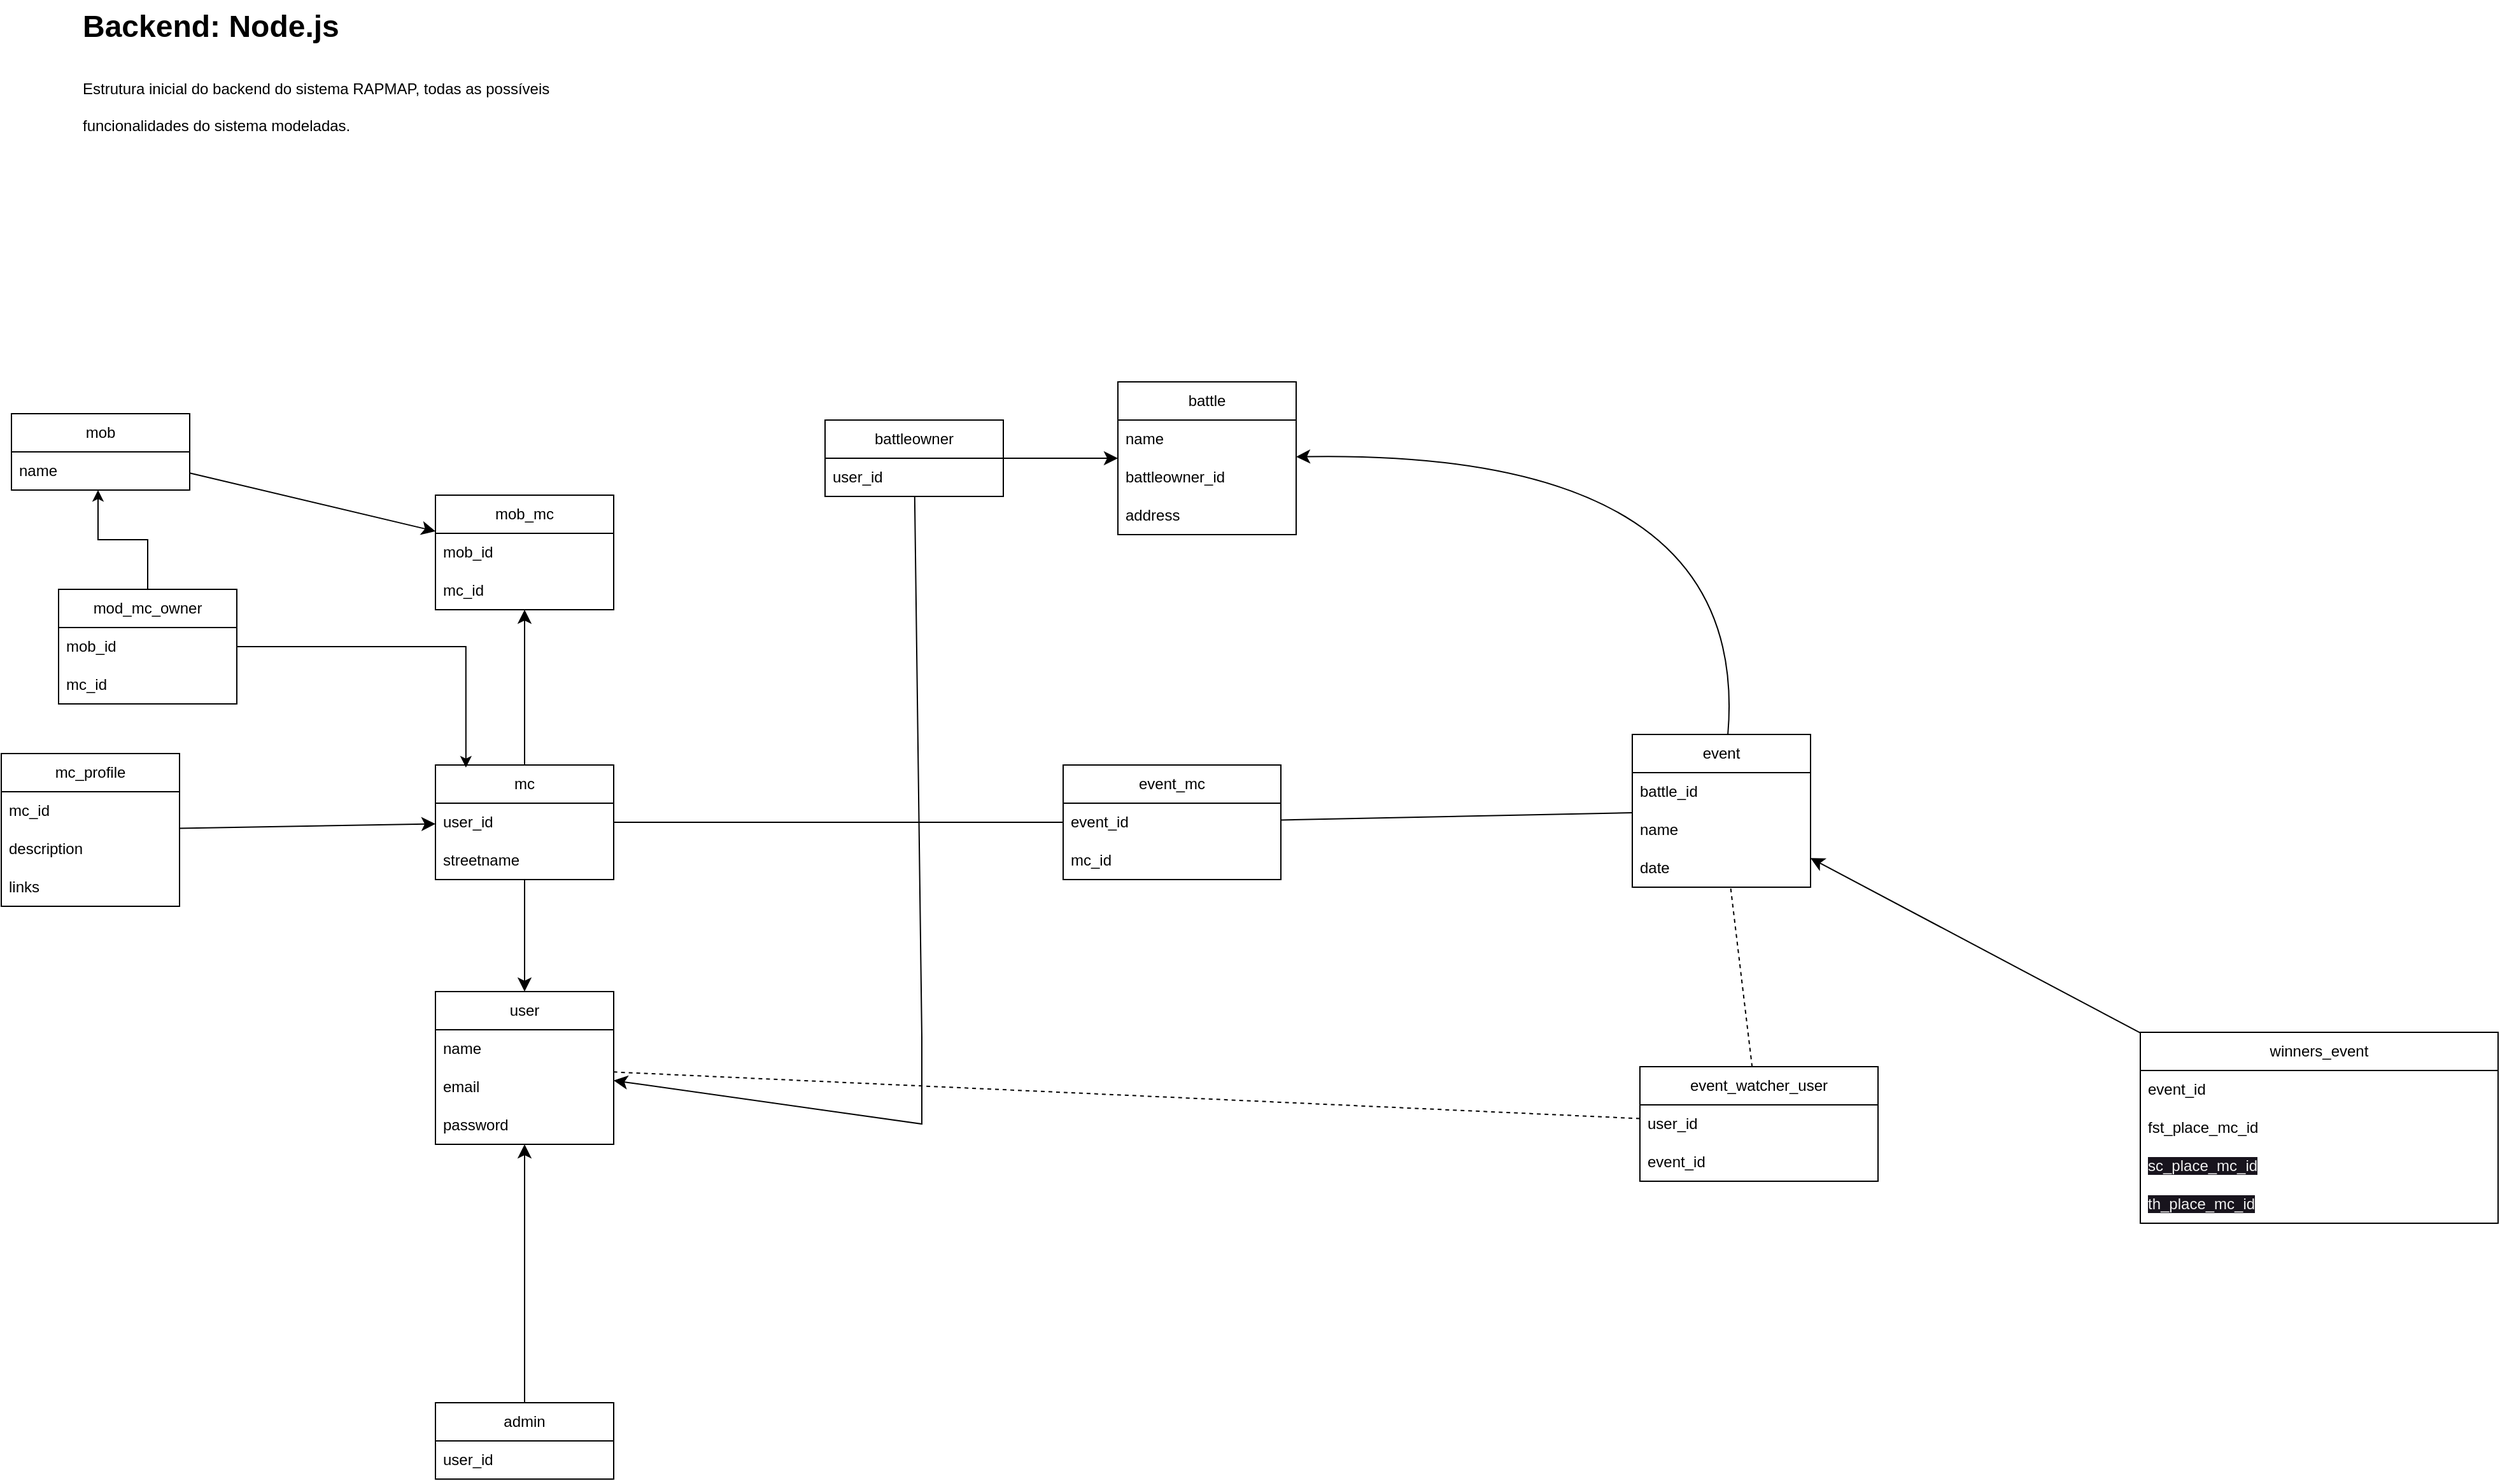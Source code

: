<mxfile version="25.0.1">
  <diagram name="Página-1" id="5LI9Xt5YTezpUDo39Ra8">
    <mxGraphModel dx="2490" dy="1856" grid="0" gridSize="10" guides="1" tooltips="1" connect="1" arrows="1" fold="1" page="0" pageScale="1" pageWidth="827" pageHeight="1169" math="0" shadow="0">
      <root>
        <mxCell id="0" />
        <mxCell id="1" parent="0" />
        <mxCell id="dBZwFaHhxmJY7qI1aXTD-31" style="edgeStyle=none;curved=1;rounded=0;orthogonalLoop=1;jettySize=auto;html=1;fontSize=12;startSize=8;endSize=8;startArrow=classic;startFill=1;endArrow=none;endFill=0;" parent="1" source="dBZwFaHhxmJY7qI1aXTD-1" target="dBZwFaHhxmJY7qI1aXTD-24" edge="1">
          <mxGeometry relative="1" as="geometry" />
        </mxCell>
        <mxCell id="dBZwFaHhxmJY7qI1aXTD-32" style="edgeStyle=none;curved=1;rounded=0;orthogonalLoop=1;jettySize=auto;html=1;fontSize=12;startSize=8;endSize=8;startArrow=classic;startFill=1;endArrow=none;endFill=0;" parent="1" source="dBZwFaHhxmJY7qI1aXTD-1" target="dBZwFaHhxmJY7qI1aXTD-13" edge="1">
          <mxGeometry relative="1" as="geometry" />
        </mxCell>
        <mxCell id="dBZwFaHhxmJY7qI1aXTD-33" style="edgeStyle=none;curved=0;rounded=0;orthogonalLoop=1;jettySize=auto;html=1;fontSize=12;startSize=8;endSize=8;startArrow=classic;startFill=1;endArrow=none;endFill=0;" parent="1" source="dBZwFaHhxmJY7qI1aXTD-1" target="dBZwFaHhxmJY7qI1aXTD-17" edge="1">
          <mxGeometry relative="1" as="geometry">
            <Array as="points">
              <mxPoint x="-78" y="58" />
              <mxPoint x="-78" y="-10" />
            </Array>
          </mxGeometry>
        </mxCell>
        <mxCell id="dBZwFaHhxmJY7qI1aXTD-1" value="user" style="swimlane;fontStyle=0;childLayout=stackLayout;horizontal=1;startSize=30;horizontalStack=0;resizeParent=1;resizeParentMax=0;resizeLast=0;collapsible=1;marginBottom=0;whiteSpace=wrap;html=1;" parent="1" vertex="1">
          <mxGeometry x="-460" y="-46" width="140" height="120" as="geometry" />
        </mxCell>
        <mxCell id="dBZwFaHhxmJY7qI1aXTD-2" value="name" style="text;strokeColor=none;fillColor=none;align=left;verticalAlign=middle;spacingLeft=4;spacingRight=4;overflow=hidden;points=[[0,0.5],[1,0.5]];portConstraint=eastwest;rotatable=0;whiteSpace=wrap;html=1;" parent="dBZwFaHhxmJY7qI1aXTD-1" vertex="1">
          <mxGeometry y="30" width="140" height="30" as="geometry" />
        </mxCell>
        <mxCell id="dBZwFaHhxmJY7qI1aXTD-3" value="email" style="text;strokeColor=none;fillColor=none;align=left;verticalAlign=middle;spacingLeft=4;spacingRight=4;overflow=hidden;points=[[0,0.5],[1,0.5]];portConstraint=eastwest;rotatable=0;whiteSpace=wrap;html=1;" parent="dBZwFaHhxmJY7qI1aXTD-1" vertex="1">
          <mxGeometry y="60" width="140" height="30" as="geometry" />
        </mxCell>
        <mxCell id="dBZwFaHhxmJY7qI1aXTD-4" value="password" style="text;strokeColor=none;fillColor=none;align=left;verticalAlign=middle;spacingLeft=4;spacingRight=4;overflow=hidden;points=[[0,0.5],[1,0.5]];portConstraint=eastwest;rotatable=0;whiteSpace=wrap;html=1;" parent="dBZwFaHhxmJY7qI1aXTD-1" vertex="1">
          <mxGeometry y="90" width="140" height="30" as="geometry" />
        </mxCell>
        <mxCell id="dBZwFaHhxmJY7qI1aXTD-5" value="battle" style="swimlane;fontStyle=0;childLayout=stackLayout;horizontal=1;startSize=30;horizontalStack=0;resizeParent=1;resizeParentMax=0;resizeLast=0;collapsible=1;marginBottom=0;whiteSpace=wrap;html=1;" parent="1" vertex="1">
          <mxGeometry x="76" y="-525" width="140" height="120" as="geometry" />
        </mxCell>
        <mxCell id="dBZwFaHhxmJY7qI1aXTD-6" value="name" style="text;strokeColor=none;fillColor=none;align=left;verticalAlign=middle;spacingLeft=4;spacingRight=4;overflow=hidden;points=[[0,0.5],[1,0.5]];portConstraint=eastwest;rotatable=0;whiteSpace=wrap;html=1;" parent="dBZwFaHhxmJY7qI1aXTD-5" vertex="1">
          <mxGeometry y="30" width="140" height="30" as="geometry" />
        </mxCell>
        <mxCell id="2" value="battleowner_id" style="text;strokeColor=none;fillColor=none;align=left;verticalAlign=middle;spacingLeft=4;spacingRight=4;overflow=hidden;points=[[0,0.5],[1,0.5]];portConstraint=eastwest;rotatable=0;whiteSpace=wrap;html=1;" parent="dBZwFaHhxmJY7qI1aXTD-5" vertex="1">
          <mxGeometry y="60" width="140" height="30" as="geometry" />
        </mxCell>
        <mxCell id="3" value="address" style="text;strokeColor=none;fillColor=none;align=left;verticalAlign=middle;spacingLeft=4;spacingRight=4;overflow=hidden;points=[[0,0.5],[1,0.5]];portConstraint=eastwest;rotatable=0;whiteSpace=wrap;html=1;" parent="dBZwFaHhxmJY7qI1aXTD-5" vertex="1">
          <mxGeometry y="90" width="140" height="30" as="geometry" />
        </mxCell>
        <mxCell id="dBZwFaHhxmJY7qI1aXTD-71" style="edgeStyle=none;curved=1;rounded=0;orthogonalLoop=1;jettySize=auto;html=1;fontSize=12;startSize=8;endSize=8;" parent="1" source="dBZwFaHhxmJY7qI1aXTD-13" target="dBZwFaHhxmJY7qI1aXTD-67" edge="1">
          <mxGeometry relative="1" as="geometry" />
        </mxCell>
        <mxCell id="dBZwFaHhxmJY7qI1aXTD-13" value="mc" style="swimlane;fontStyle=0;childLayout=stackLayout;horizontal=1;startSize=30;horizontalStack=0;resizeParent=1;resizeParentMax=0;resizeLast=0;collapsible=1;marginBottom=0;whiteSpace=wrap;html=1;" parent="1" vertex="1">
          <mxGeometry x="-460" y="-224" width="140" height="90" as="geometry" />
        </mxCell>
        <mxCell id="dBZwFaHhxmJY7qI1aXTD-14" value="user_id" style="text;strokeColor=none;fillColor=none;align=left;verticalAlign=middle;spacingLeft=4;spacingRight=4;overflow=hidden;points=[[0,0.5],[1,0.5]];portConstraint=eastwest;rotatable=0;whiteSpace=wrap;html=1;" parent="dBZwFaHhxmJY7qI1aXTD-13" vertex="1">
          <mxGeometry y="30" width="140" height="30" as="geometry" />
        </mxCell>
        <mxCell id="dBZwFaHhxmJY7qI1aXTD-41" value="streetname" style="text;strokeColor=none;fillColor=none;align=left;verticalAlign=middle;spacingLeft=4;spacingRight=4;overflow=hidden;points=[[0,0.5],[1,0.5]];portConstraint=eastwest;rotatable=0;whiteSpace=wrap;html=1;" parent="dBZwFaHhxmJY7qI1aXTD-13" vertex="1">
          <mxGeometry y="60" width="140" height="30" as="geometry" />
        </mxCell>
        <mxCell id="YnN2ZHL4LHem92UOEk20-33" style="edgeStyle=none;curved=1;rounded=0;orthogonalLoop=1;jettySize=auto;html=1;fontSize=12;startSize=8;endSize=8;" parent="1" source="dBZwFaHhxmJY7qI1aXTD-17" target="dBZwFaHhxmJY7qI1aXTD-5" edge="1">
          <mxGeometry relative="1" as="geometry" />
        </mxCell>
        <mxCell id="dBZwFaHhxmJY7qI1aXTD-17" value="battleowner" style="swimlane;fontStyle=0;childLayout=stackLayout;horizontal=1;startSize=30;horizontalStack=0;resizeParent=1;resizeParentMax=0;resizeLast=0;collapsible=1;marginBottom=0;whiteSpace=wrap;html=1;" parent="1" vertex="1">
          <mxGeometry x="-154" y="-495" width="140" height="60" as="geometry" />
        </mxCell>
        <mxCell id="dBZwFaHhxmJY7qI1aXTD-18" value="user_id" style="text;strokeColor=none;fillColor=none;align=left;verticalAlign=middle;spacingLeft=4;spacingRight=4;overflow=hidden;points=[[0,0.5],[1,0.5]];portConstraint=eastwest;rotatable=0;whiteSpace=wrap;html=1;" parent="dBZwFaHhxmJY7qI1aXTD-17" vertex="1">
          <mxGeometry y="30" width="140" height="30" as="geometry" />
        </mxCell>
        <mxCell id="dBZwFaHhxmJY7qI1aXTD-24" value="admin" style="swimlane;fontStyle=0;childLayout=stackLayout;horizontal=1;startSize=30;horizontalStack=0;resizeParent=1;resizeParentMax=0;resizeLast=0;collapsible=1;marginBottom=0;whiteSpace=wrap;html=1;" parent="1" vertex="1">
          <mxGeometry x="-460" y="277" width="140" height="60" as="geometry" />
        </mxCell>
        <mxCell id="dBZwFaHhxmJY7qI1aXTD-25" value="user_id" style="text;strokeColor=none;fillColor=none;align=left;verticalAlign=middle;spacingLeft=4;spacingRight=4;overflow=hidden;points=[[0,0.5],[1,0.5]];portConstraint=eastwest;rotatable=0;whiteSpace=wrap;html=1;" parent="dBZwFaHhxmJY7qI1aXTD-24" vertex="1">
          <mxGeometry y="30" width="140" height="30" as="geometry" />
        </mxCell>
        <mxCell id="YnN2ZHL4LHem92UOEk20-12" style="edgeStyle=none;curved=1;rounded=0;orthogonalLoop=1;jettySize=auto;html=1;fontSize=12;startSize=8;endSize=8;" parent="1" source="dBZwFaHhxmJY7qI1aXTD-42" target="dBZwFaHhxmJY7qI1aXTD-5" edge="1">
          <mxGeometry relative="1" as="geometry">
            <mxPoint x="556" y="-362" as="targetPoint" />
            <Array as="points">
              <mxPoint x="574" y="-472" />
            </Array>
          </mxGeometry>
        </mxCell>
        <mxCell id="dBZwFaHhxmJY7qI1aXTD-42" value="event" style="swimlane;fontStyle=0;childLayout=stackLayout;horizontal=1;startSize=30;horizontalStack=0;resizeParent=1;resizeParentMax=0;resizeLast=0;collapsible=1;marginBottom=0;whiteSpace=wrap;html=1;" parent="1" vertex="1">
          <mxGeometry x="480" y="-248" width="140" height="120" as="geometry" />
        </mxCell>
        <mxCell id="dBZwFaHhxmJY7qI1aXTD-45" value="battle_id" style="text;strokeColor=none;fillColor=none;align=left;verticalAlign=middle;spacingLeft=4;spacingRight=4;overflow=hidden;points=[[0,0.5],[1,0.5]];portConstraint=eastwest;rotatable=0;whiteSpace=wrap;html=1;" parent="dBZwFaHhxmJY7qI1aXTD-42" vertex="1">
          <mxGeometry y="30" width="140" height="30" as="geometry" />
        </mxCell>
        <mxCell id="dBZwFaHhxmJY7qI1aXTD-43" value="name" style="text;strokeColor=none;fillColor=none;align=left;verticalAlign=middle;spacingLeft=4;spacingRight=4;overflow=hidden;points=[[0,0.5],[1,0.5]];portConstraint=eastwest;rotatable=0;whiteSpace=wrap;html=1;" parent="dBZwFaHhxmJY7qI1aXTD-42" vertex="1">
          <mxGeometry y="60" width="140" height="30" as="geometry" />
        </mxCell>
        <mxCell id="dBZwFaHhxmJY7qI1aXTD-44" value="date" style="text;strokeColor=none;fillColor=none;align=left;verticalAlign=middle;spacingLeft=4;spacingRight=4;overflow=hidden;points=[[0,0.5],[1,0.5]];portConstraint=eastwest;rotatable=0;whiteSpace=wrap;html=1;" parent="dBZwFaHhxmJY7qI1aXTD-42" vertex="1">
          <mxGeometry y="90" width="140" height="30" as="geometry" />
        </mxCell>
        <mxCell id="dBZwFaHhxmJY7qI1aXTD-52" style="edgeStyle=none;curved=1;rounded=0;orthogonalLoop=1;jettySize=auto;html=1;fontSize=12;startSize=8;endSize=8;endArrow=none;endFill=0;" parent="1" source="dBZwFaHhxmJY7qI1aXTD-48" target="dBZwFaHhxmJY7qI1aXTD-42" edge="1">
          <mxGeometry relative="1" as="geometry" />
        </mxCell>
        <mxCell id="dBZwFaHhxmJY7qI1aXTD-53" style="edgeStyle=none;curved=1;rounded=0;orthogonalLoop=1;jettySize=auto;html=1;fontSize=12;startSize=8;endSize=8;endArrow=none;endFill=0;" parent="1" source="dBZwFaHhxmJY7qI1aXTD-48" target="dBZwFaHhxmJY7qI1aXTD-13" edge="1">
          <mxGeometry relative="1" as="geometry" />
        </mxCell>
        <mxCell id="dBZwFaHhxmJY7qI1aXTD-48" value="event_mc" style="swimlane;fontStyle=0;childLayout=stackLayout;horizontal=1;startSize=30;horizontalStack=0;resizeParent=1;resizeParentMax=0;resizeLast=0;collapsible=1;marginBottom=0;whiteSpace=wrap;html=1;" parent="1" vertex="1">
          <mxGeometry x="33" y="-224" width="171" height="90" as="geometry" />
        </mxCell>
        <mxCell id="dBZwFaHhxmJY7qI1aXTD-49" value="event_id" style="text;strokeColor=none;fillColor=none;align=left;verticalAlign=middle;spacingLeft=4;spacingRight=4;overflow=hidden;points=[[0,0.5],[1,0.5]];portConstraint=eastwest;rotatable=0;whiteSpace=wrap;html=1;" parent="dBZwFaHhxmJY7qI1aXTD-48" vertex="1">
          <mxGeometry y="30" width="171" height="30" as="geometry" />
        </mxCell>
        <mxCell id="dBZwFaHhxmJY7qI1aXTD-50" value="mc_id" style="text;strokeColor=none;fillColor=none;align=left;verticalAlign=middle;spacingLeft=4;spacingRight=4;overflow=hidden;points=[[0,0.5],[1,0.5]];portConstraint=eastwest;rotatable=0;whiteSpace=wrap;html=1;" parent="dBZwFaHhxmJY7qI1aXTD-48" vertex="1">
          <mxGeometry y="60" width="171" height="30" as="geometry" />
        </mxCell>
        <mxCell id="dBZwFaHhxmJY7qI1aXTD-59" style="edgeStyle=none;curved=1;rounded=0;orthogonalLoop=1;jettySize=auto;html=1;fontSize=12;startSize=8;endSize=8;endArrow=none;endFill=0;dashed=1;" parent="1" source="dBZwFaHhxmJY7qI1aXTD-55" target="dBZwFaHhxmJY7qI1aXTD-42" edge="1">
          <mxGeometry relative="1" as="geometry" />
        </mxCell>
        <mxCell id="dBZwFaHhxmJY7qI1aXTD-62" style="edgeStyle=none;curved=0;rounded=0;orthogonalLoop=1;jettySize=auto;html=1;fontSize=12;startSize=8;endSize=8;endArrow=none;endFill=0;dashed=1;" parent="1" source="dBZwFaHhxmJY7qI1aXTD-55" target="dBZwFaHhxmJY7qI1aXTD-1" edge="1">
          <mxGeometry relative="1" as="geometry" />
        </mxCell>
        <mxCell id="dBZwFaHhxmJY7qI1aXTD-55" value="event_watcher_user" style="swimlane;fontStyle=0;childLayout=stackLayout;horizontal=1;startSize=30;horizontalStack=0;resizeParent=1;resizeParentMax=0;resizeLast=0;collapsible=1;marginBottom=0;whiteSpace=wrap;html=1;" parent="1" vertex="1">
          <mxGeometry x="486" y="13" width="187" height="90" as="geometry" />
        </mxCell>
        <mxCell id="dBZwFaHhxmJY7qI1aXTD-56" value="user_id" style="text;strokeColor=none;fillColor=none;align=left;verticalAlign=middle;spacingLeft=4;spacingRight=4;overflow=hidden;points=[[0,0.5],[1,0.5]];portConstraint=eastwest;rotatable=0;whiteSpace=wrap;html=1;" parent="dBZwFaHhxmJY7qI1aXTD-55" vertex="1">
          <mxGeometry y="30" width="187" height="30" as="geometry" />
        </mxCell>
        <mxCell id="dBZwFaHhxmJY7qI1aXTD-57" value="event_id" style="text;strokeColor=none;fillColor=none;align=left;verticalAlign=middle;spacingLeft=4;spacingRight=4;overflow=hidden;points=[[0,0.5],[1,0.5]];portConstraint=eastwest;rotatable=0;whiteSpace=wrap;html=1;" parent="dBZwFaHhxmJY7qI1aXTD-55" vertex="1">
          <mxGeometry y="60" width="187" height="30" as="geometry" />
        </mxCell>
        <mxCell id="dBZwFaHhxmJY7qI1aXTD-72" style="edgeStyle=none;curved=1;rounded=0;orthogonalLoop=1;jettySize=auto;html=1;fontSize=12;startSize=8;endSize=8;" parent="1" source="dBZwFaHhxmJY7qI1aXTD-63" target="dBZwFaHhxmJY7qI1aXTD-67" edge="1">
          <mxGeometry relative="1" as="geometry" />
        </mxCell>
        <mxCell id="dBZwFaHhxmJY7qI1aXTD-63" value="mob" style="swimlane;fontStyle=0;childLayout=stackLayout;horizontal=1;startSize=30;horizontalStack=0;resizeParent=1;resizeParentMax=0;resizeLast=0;collapsible=1;marginBottom=0;whiteSpace=wrap;html=1;" parent="1" vertex="1">
          <mxGeometry x="-793" y="-500" width="140" height="60" as="geometry" />
        </mxCell>
        <mxCell id="dBZwFaHhxmJY7qI1aXTD-64" value="name" style="text;strokeColor=none;fillColor=none;align=left;verticalAlign=middle;spacingLeft=4;spacingRight=4;overflow=hidden;points=[[0,0.5],[1,0.5]];portConstraint=eastwest;rotatable=0;whiteSpace=wrap;html=1;" parent="dBZwFaHhxmJY7qI1aXTD-63" vertex="1">
          <mxGeometry y="30" width="140" height="30" as="geometry" />
        </mxCell>
        <mxCell id="dBZwFaHhxmJY7qI1aXTD-67" value="mob_mc" style="swimlane;fontStyle=0;childLayout=stackLayout;horizontal=1;startSize=30;horizontalStack=0;resizeParent=1;resizeParentMax=0;resizeLast=0;collapsible=1;marginBottom=0;whiteSpace=wrap;html=1;" parent="1" vertex="1">
          <mxGeometry x="-460" y="-436" width="140" height="90" as="geometry" />
        </mxCell>
        <mxCell id="dBZwFaHhxmJY7qI1aXTD-68" value="mob_id" style="text;strokeColor=none;fillColor=none;align=left;verticalAlign=middle;spacingLeft=4;spacingRight=4;overflow=hidden;points=[[0,0.5],[1,0.5]];portConstraint=eastwest;rotatable=0;whiteSpace=wrap;html=1;" parent="dBZwFaHhxmJY7qI1aXTD-67" vertex="1">
          <mxGeometry y="30" width="140" height="30" as="geometry" />
        </mxCell>
        <mxCell id="dBZwFaHhxmJY7qI1aXTD-69" value="mc_id" style="text;strokeColor=none;fillColor=none;align=left;verticalAlign=middle;spacingLeft=4;spacingRight=4;overflow=hidden;points=[[0,0.5],[1,0.5]];portConstraint=eastwest;rotatable=0;whiteSpace=wrap;html=1;" parent="dBZwFaHhxmJY7qI1aXTD-67" vertex="1">
          <mxGeometry y="60" width="140" height="30" as="geometry" />
        </mxCell>
        <mxCell id="YnN2ZHL4LHem92UOEk20-13" value="&lt;h1 style=&quot;margin-top: 0px;&quot;&gt;&lt;span style=&quot;background-color: initial;&quot;&gt;Backend: Node.js&lt;/span&gt;&lt;/h1&gt;&lt;h1 style=&quot;margin-top: 0px;&quot;&gt;&lt;span style=&quot;background-color: initial; font-size: 12px; font-weight: normal;&quot;&gt;Estrutura inicial do backend do sistema RAPMAP, todas as possíveis funcionalidades do sistema modeladas.&lt;/span&gt;&lt;br&gt;&lt;/h1&gt;" style="text;html=1;whiteSpace=wrap;overflow=hidden;rounded=0;" parent="1" vertex="1">
          <mxGeometry x="-739" y="-825" width="379" height="120" as="geometry" />
        </mxCell>
        <mxCell id="YnN2ZHL4LHem92UOEk20-20" style="edgeStyle=none;curved=1;rounded=0;orthogonalLoop=1;jettySize=auto;html=1;fontSize=12;startSize=8;endSize=8;" parent="1" source="YnN2ZHL4LHem92UOEk20-14" target="dBZwFaHhxmJY7qI1aXTD-13" edge="1">
          <mxGeometry relative="1" as="geometry" />
        </mxCell>
        <mxCell id="YnN2ZHL4LHem92UOEk20-14" value="mc_profile" style="swimlane;fontStyle=0;childLayout=stackLayout;horizontal=1;startSize=30;horizontalStack=0;resizeParent=1;resizeParentMax=0;resizeLast=0;collapsible=1;marginBottom=0;whiteSpace=wrap;html=1;" parent="1" vertex="1">
          <mxGeometry x="-801" y="-233" width="140" height="120" as="geometry" />
        </mxCell>
        <mxCell id="YnN2ZHL4LHem92UOEk20-16" value="mc_id" style="text;strokeColor=none;fillColor=none;align=left;verticalAlign=middle;spacingLeft=4;spacingRight=4;overflow=hidden;points=[[0,0.5],[1,0.5]];portConstraint=eastwest;rotatable=0;whiteSpace=wrap;html=1;" parent="YnN2ZHL4LHem92UOEk20-14" vertex="1">
          <mxGeometry y="30" width="140" height="30" as="geometry" />
        </mxCell>
        <mxCell id="YnN2ZHL4LHem92UOEk20-17" value="description" style="text;strokeColor=none;fillColor=none;align=left;verticalAlign=middle;spacingLeft=4;spacingRight=4;overflow=hidden;points=[[0,0.5],[1,0.5]];portConstraint=eastwest;rotatable=0;whiteSpace=wrap;html=1;" parent="YnN2ZHL4LHem92UOEk20-14" vertex="1">
          <mxGeometry y="60" width="140" height="30" as="geometry" />
        </mxCell>
        <mxCell id="YnN2ZHL4LHem92UOEk20-18" value="links" style="text;strokeColor=none;fillColor=none;align=left;verticalAlign=middle;spacingLeft=4;spacingRight=4;overflow=hidden;points=[[0,0.5],[1,0.5]];portConstraint=eastwest;rotatable=0;whiteSpace=wrap;html=1;" parent="YnN2ZHL4LHem92UOEk20-14" vertex="1">
          <mxGeometry y="90" width="140" height="30" as="geometry" />
        </mxCell>
        <mxCell id="8JPTh2i2_k5Jdm1DhHGK-6" style="edgeStyle=none;curved=1;rounded=0;orthogonalLoop=1;jettySize=auto;html=1;fontSize=12;startSize=8;endSize=8;" parent="1" source="8JPTh2i2_k5Jdm1DhHGK-1" target="dBZwFaHhxmJY7qI1aXTD-42" edge="1">
          <mxGeometry relative="1" as="geometry" />
        </mxCell>
        <mxCell id="8JPTh2i2_k5Jdm1DhHGK-1" value="winners_event" style="swimlane;fontStyle=0;childLayout=stackLayout;horizontal=1;startSize=30;horizontalStack=0;resizeParent=1;resizeParentMax=0;resizeLast=0;collapsible=1;marginBottom=0;whiteSpace=wrap;html=1;" parent="1" vertex="1">
          <mxGeometry x="879" y="-14" width="281" height="150" as="geometry" />
        </mxCell>
        <mxCell id="8JPTh2i2_k5Jdm1DhHGK-2" value="event_id" style="text;strokeColor=none;fillColor=none;align=left;verticalAlign=middle;spacingLeft=4;spacingRight=4;overflow=hidden;points=[[0,0.5],[1,0.5]];portConstraint=eastwest;rotatable=0;whiteSpace=wrap;html=1;" parent="8JPTh2i2_k5Jdm1DhHGK-1" vertex="1">
          <mxGeometry y="30" width="281" height="30" as="geometry" />
        </mxCell>
        <mxCell id="8JPTh2i2_k5Jdm1DhHGK-3" value="fst_place_mc_id" style="text;strokeColor=none;fillColor=none;align=left;verticalAlign=middle;spacingLeft=4;spacingRight=4;overflow=hidden;points=[[0,0.5],[1,0.5]];portConstraint=eastwest;rotatable=0;whiteSpace=wrap;html=1;" parent="8JPTh2i2_k5Jdm1DhHGK-1" vertex="1">
          <mxGeometry y="60" width="281" height="30" as="geometry" />
        </mxCell>
        <mxCell id="8JPTh2i2_k5Jdm1DhHGK-4" value="&lt;span style=&quot;color: rgb(240, 240, 240); font-family: Helvetica; font-size: 12px; font-style: normal; font-variant-ligatures: normal; font-variant-caps: normal; font-weight: 400; letter-spacing: normal; orphans: 2; text-align: left; text-indent: 0px; text-transform: none; widows: 2; word-spacing: 0px; -webkit-text-stroke-width: 0px; white-space: normal; background-color: rgb(24, 20, 29); text-decoration-thickness: initial; text-decoration-style: initial; text-decoration-color: initial; display: inline !important; float: none;&quot;&gt;sc_place_mc_id&lt;/span&gt;" style="text;strokeColor=none;fillColor=none;align=left;verticalAlign=middle;spacingLeft=4;spacingRight=4;overflow=hidden;points=[[0,0.5],[1,0.5]];portConstraint=eastwest;rotatable=0;whiteSpace=wrap;html=1;" parent="8JPTh2i2_k5Jdm1DhHGK-1" vertex="1">
          <mxGeometry y="90" width="281" height="30" as="geometry" />
        </mxCell>
        <mxCell id="8JPTh2i2_k5Jdm1DhHGK-5" value="&lt;span style=&quot;color: rgb(240, 240, 240); font-family: Helvetica; font-size: 12px; font-style: normal; font-variant-ligatures: normal; font-variant-caps: normal; font-weight: 400; letter-spacing: normal; orphans: 2; text-align: left; text-indent: 0px; text-transform: none; widows: 2; word-spacing: 0px; -webkit-text-stroke-width: 0px; white-space: normal; background-color: rgb(24, 20, 29); text-decoration-thickness: initial; text-decoration-style: initial; text-decoration-color: initial; display: inline !important; float: none;&quot;&gt;th_place_mc_id&lt;/span&gt;" style="text;strokeColor=none;fillColor=none;align=left;verticalAlign=middle;spacingLeft=4;spacingRight=4;overflow=hidden;points=[[0,0.5],[1,0.5]];portConstraint=eastwest;rotatable=0;whiteSpace=wrap;html=1;" parent="8JPTh2i2_k5Jdm1DhHGK-1" vertex="1">
          <mxGeometry y="120" width="281" height="30" as="geometry" />
        </mxCell>
        <mxCell id="1w8IkYPFX9-hLvBn6VhG-8" style="edgeStyle=orthogonalEdgeStyle;rounded=0;orthogonalLoop=1;jettySize=auto;html=1;" parent="1" source="1w8IkYPFX9-hLvBn6VhG-4" target="dBZwFaHhxmJY7qI1aXTD-64" edge="1">
          <mxGeometry relative="1" as="geometry">
            <mxPoint x="-793" y="-425" as="targetPoint" />
            <Array as="points">
              <mxPoint x="-686" y="-401" />
              <mxPoint x="-725" y="-401" />
            </Array>
          </mxGeometry>
        </mxCell>
        <mxCell id="1w8IkYPFX9-hLvBn6VhG-4" value="mod_mc_owner" style="swimlane;fontStyle=0;childLayout=stackLayout;horizontal=1;startSize=30;horizontalStack=0;resizeParent=1;resizeParentMax=0;resizeLast=0;collapsible=1;marginBottom=0;whiteSpace=wrap;html=1;" parent="1" vertex="1">
          <mxGeometry x="-756" y="-362" width="140" height="90" as="geometry" />
        </mxCell>
        <mxCell id="1w8IkYPFX9-hLvBn6VhG-5" value="mob_id" style="text;strokeColor=none;fillColor=none;align=left;verticalAlign=middle;spacingLeft=4;spacingRight=4;overflow=hidden;points=[[0,0.5],[1,0.5]];portConstraint=eastwest;rotatable=0;whiteSpace=wrap;html=1;" parent="1w8IkYPFX9-hLvBn6VhG-4" vertex="1">
          <mxGeometry y="30" width="140" height="30" as="geometry" />
        </mxCell>
        <mxCell id="1w8IkYPFX9-hLvBn6VhG-6" value="mc_id" style="text;strokeColor=none;fillColor=none;align=left;verticalAlign=middle;spacingLeft=4;spacingRight=4;overflow=hidden;points=[[0,0.5],[1,0.5]];portConstraint=eastwest;rotatable=0;whiteSpace=wrap;html=1;" parent="1w8IkYPFX9-hLvBn6VhG-4" vertex="1">
          <mxGeometry y="60" width="140" height="30" as="geometry" />
        </mxCell>
        <mxCell id="1w8IkYPFX9-hLvBn6VhG-9" style="edgeStyle=orthogonalEdgeStyle;rounded=0;orthogonalLoop=1;jettySize=auto;html=1;entryX=0.171;entryY=0.022;entryDx=0;entryDy=0;entryPerimeter=0;" parent="1" source="1w8IkYPFX9-hLvBn6VhG-4" target="dBZwFaHhxmJY7qI1aXTD-13" edge="1">
          <mxGeometry relative="1" as="geometry" />
        </mxCell>
      </root>
    </mxGraphModel>
  </diagram>
</mxfile>
